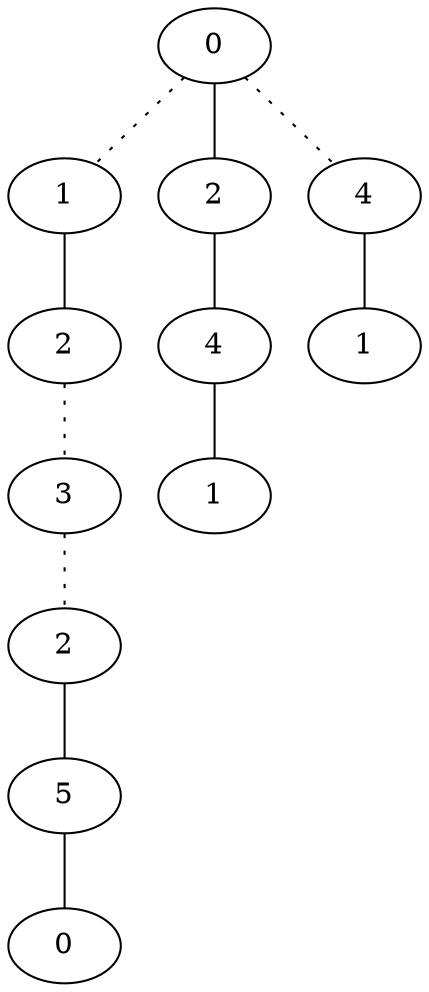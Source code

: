 graph {
a0[label=0];
a1[label=1];
a2[label=2];
a3[label=3];
a4[label=2];
a5[label=5];
a6[label=0];
a7[label=2];
a8[label=4];
a9[label=1];
a10[label=4];
a11[label=1];
a0 -- a1 [style=dotted];
a0 -- a7;
a0 -- a10 [style=dotted];
a1 -- a2;
a2 -- a3 [style=dotted];
a3 -- a4 [style=dotted];
a4 -- a5;
a5 -- a6;
a7 -- a8;
a8 -- a9;
a10 -- a11;
}
